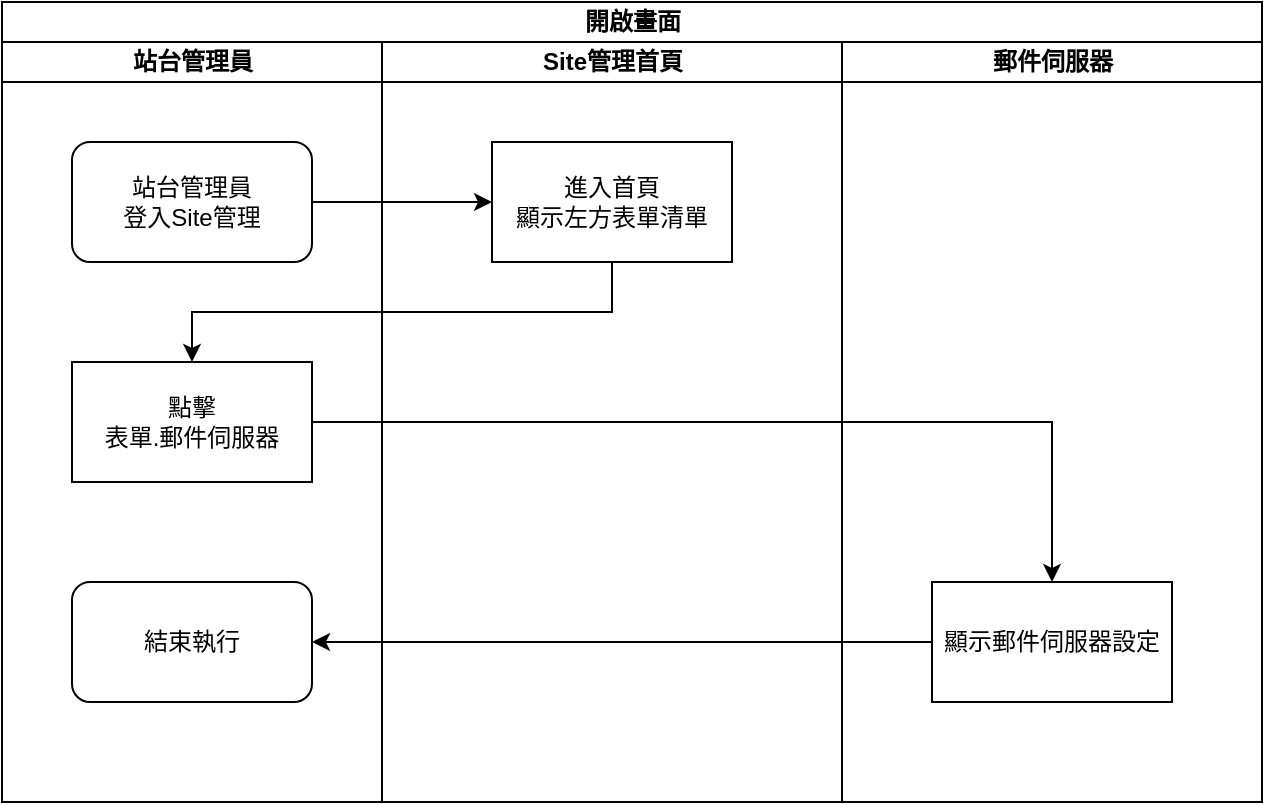 <mxfile version="13.6.2" type="device" pages="5"><diagram id="7B5c0XETurGjbBAHBFU7" name="開啟畫面"><mxGraphModel dx="1422" dy="822" grid="1" gridSize="10" guides="1" tooltips="1" connect="1" arrows="1" fold="1" page="1" pageScale="1" pageWidth="827" pageHeight="1169" math="0" shadow="0"><root><mxCell id="0"/><mxCell id="1" parent="0"/><mxCell id="QLeyah-CTJU0aICLXPgE-1" value="開啟畫面" style="swimlane;html=1;childLayout=stackLayout;resizeParent=1;resizeParentMax=0;startSize=20;" vertex="1" parent="1"><mxGeometry x="140" y="120" width="630" height="400" as="geometry"/></mxCell><mxCell id="QLeyah-CTJU0aICLXPgE-2" value="站台管理員" style="swimlane;html=1;startSize=20;" vertex="1" parent="QLeyah-CTJU0aICLXPgE-1"><mxGeometry y="20" width="190" height="380" as="geometry"/></mxCell><mxCell id="QLeyah-CTJU0aICLXPgE-5" value="站台管理員&lt;br&gt;登入Site管理" style="rounded=1;whiteSpace=wrap;html=1;" vertex="1" parent="QLeyah-CTJU0aICLXPgE-2"><mxGeometry x="35" y="50" width="120" height="60" as="geometry"/></mxCell><mxCell id="QLeyah-CTJU0aICLXPgE-7" value="點擊&lt;br&gt;表單.郵件伺服器" style="whiteSpace=wrap;html=1;rounded=0;" vertex="1" parent="QLeyah-CTJU0aICLXPgE-2"><mxGeometry x="35" y="160" width="120" height="60" as="geometry"/></mxCell><mxCell id="QLeyah-CTJU0aICLXPgE-13" value="結束執行" style="rounded=1;whiteSpace=wrap;html=1;" vertex="1" parent="QLeyah-CTJU0aICLXPgE-2"><mxGeometry x="35" y="270" width="120" height="60" as="geometry"/></mxCell><mxCell id="QLeyah-CTJU0aICLXPgE-3" value="Site管理首頁" style="swimlane;html=1;startSize=20;" vertex="1" parent="QLeyah-CTJU0aICLXPgE-1"><mxGeometry x="190" y="20" width="230" height="380" as="geometry"/></mxCell><mxCell id="QLeyah-CTJU0aICLXPgE-6" value="進入首頁&lt;br&gt;顯示左方表單清單" style="rounded=0;whiteSpace=wrap;html=1;" vertex="1" parent="QLeyah-CTJU0aICLXPgE-3"><mxGeometry x="55" y="50" width="120" height="60" as="geometry"/></mxCell><mxCell id="QLeyah-CTJU0aICLXPgE-4" value="郵件伺服器" style="swimlane;html=1;startSize=20;" vertex="1" parent="QLeyah-CTJU0aICLXPgE-1"><mxGeometry x="420" y="20" width="210" height="380" as="geometry"/></mxCell><mxCell id="QLeyah-CTJU0aICLXPgE-10" value="顯示郵件伺服器設定" style="rounded=0;whiteSpace=wrap;html=1;" vertex="1" parent="QLeyah-CTJU0aICLXPgE-4"><mxGeometry x="45" y="270" width="120" height="60" as="geometry"/></mxCell><mxCell id="QLeyah-CTJU0aICLXPgE-8" value="" style="edgeStyle=orthogonalEdgeStyle;rounded=0;orthogonalLoop=1;jettySize=auto;html=1;exitX=0.5;exitY=1;exitDx=0;exitDy=0;" edge="1" parent="QLeyah-CTJU0aICLXPgE-1" source="QLeyah-CTJU0aICLXPgE-6" target="QLeyah-CTJU0aICLXPgE-7"><mxGeometry relative="1" as="geometry"/></mxCell><mxCell id="QLeyah-CTJU0aICLXPgE-9" style="edgeStyle=orthogonalEdgeStyle;rounded=0;orthogonalLoop=1;jettySize=auto;html=1;" edge="1" parent="QLeyah-CTJU0aICLXPgE-1" source="QLeyah-CTJU0aICLXPgE-5" target="QLeyah-CTJU0aICLXPgE-6"><mxGeometry relative="1" as="geometry"/></mxCell><mxCell id="QLeyah-CTJU0aICLXPgE-11" style="edgeStyle=orthogonalEdgeStyle;rounded=0;orthogonalLoop=1;jettySize=auto;html=1;entryX=0.5;entryY=0;entryDx=0;entryDy=0;" edge="1" parent="QLeyah-CTJU0aICLXPgE-1" source="QLeyah-CTJU0aICLXPgE-7" target="QLeyah-CTJU0aICLXPgE-10"><mxGeometry relative="1" as="geometry"/></mxCell><mxCell id="QLeyah-CTJU0aICLXPgE-14" style="edgeStyle=orthogonalEdgeStyle;rounded=0;orthogonalLoop=1;jettySize=auto;html=1;" edge="1" parent="QLeyah-CTJU0aICLXPgE-1" source="QLeyah-CTJU0aICLXPgE-10" target="QLeyah-CTJU0aICLXPgE-13"><mxGeometry relative="1" as="geometry"/></mxCell></root></mxGraphModel></diagram><diagram id="2rqlbGzRPDYMuxBtsMF1" name="啟用SPA"><mxGraphModel dx="1422" dy="822" grid="1" gridSize="10" guides="1" tooltips="1" connect="1" arrows="1" fold="1" page="1" pageScale="1" pageWidth="827" pageHeight="1169" math="0" shadow="0"><root><mxCell id="mzI6-eRRYZs8ULC2ppcI-0"/><mxCell id="mzI6-eRRYZs8ULC2ppcI-1" parent="mzI6-eRRYZs8ULC2ppcI-0"/><mxCell id="lTVRpSHakgwE2TcLQTNl-0" value="啟用需要使用安全密碼驗證(SPA)登入" style="swimlane;html=1;childLayout=stackLayout;resizeParent=1;resizeParentMax=0;startSize=20;" vertex="1" parent="mzI6-eRRYZs8ULC2ppcI-1"><mxGeometry x="230" y="180" width="470" height="320" as="geometry"/></mxCell><mxCell id="lTVRpSHakgwE2TcLQTNl-1" value="站台管理員" style="swimlane;html=1;startSize=20;" vertex="1" parent="lTVRpSHakgwE2TcLQTNl-0"><mxGeometry y="20" width="230" height="300" as="geometry"/></mxCell><mxCell id="lTVRpSHakgwE2TcLQTNl-9" value="結束執行" style="rounded=1;whiteSpace=wrap;html=1;" vertex="1" parent="lTVRpSHakgwE2TcLQTNl-1"><mxGeometry x="55" y="190" width="120" height="60" as="geometry"/></mxCell><mxCell id="lTVRpSHakgwE2TcLQTNl-4" value="勾選欄位&lt;span style=&quot;font-weight: 700&quot;&gt;啟用需要使用安全密碼驗證(SPA)登入&lt;/span&gt;" style="rounded=1;whiteSpace=wrap;html=1;" vertex="1" parent="lTVRpSHakgwE2TcLQTNl-1"><mxGeometry x="55" y="50" width="120" height="60" as="geometry"/></mxCell><mxCell id="lTVRpSHakgwE2TcLQTNl-3" value="表單.郵件伺服器" style="swimlane;html=1;startSize=20;" vertex="1" parent="lTVRpSHakgwE2TcLQTNl-0"><mxGeometry x="230" y="20" width="240" height="300" as="geometry"/></mxCell><mxCell id="lTVRpSHakgwE2TcLQTNl-5" value="&lt;span&gt;欄位.&lt;/span&gt;&lt;span style=&quot;font-weight: 700&quot;&gt;需要使用安全密碼驗證(SPA)登入狀態改為啟用&lt;/span&gt;" style="rounded=0;whiteSpace=wrap;html=1;" vertex="1" parent="lTVRpSHakgwE2TcLQTNl-3"><mxGeometry x="60" y="50" width="120" height="60" as="geometry"/></mxCell><mxCell id="lTVRpSHakgwE2TcLQTNl-6" style="edgeStyle=orthogonalEdgeStyle;rounded=0;orthogonalLoop=1;jettySize=auto;html=1;" edge="1" parent="lTVRpSHakgwE2TcLQTNl-0" source="lTVRpSHakgwE2TcLQTNl-4" target="lTVRpSHakgwE2TcLQTNl-5"><mxGeometry relative="1" as="geometry"/></mxCell><mxCell id="lTVRpSHakgwE2TcLQTNl-10" style="edgeStyle=orthogonalEdgeStyle;rounded=0;orthogonalLoop=1;jettySize=auto;html=1;" edge="1" parent="mzI6-eRRYZs8ULC2ppcI-1" source="lTVRpSHakgwE2TcLQTNl-7" target="lTVRpSHakgwE2TcLQTNl-9"><mxGeometry relative="1" as="geometry"/></mxCell><mxCell id="lTVRpSHakgwE2TcLQTNl-7" value="欄位.使用TLSv1.2&lt;br&gt;致能後勾選" style="whiteSpace=wrap;html=1;rounded=0;" vertex="1" parent="mzI6-eRRYZs8ULC2ppcI-1"><mxGeometry x="520" y="390" width="120" height="60" as="geometry"/></mxCell><mxCell id="lTVRpSHakgwE2TcLQTNl-8" value="" style="edgeStyle=orthogonalEdgeStyle;rounded=0;orthogonalLoop=1;jettySize=auto;html=1;" edge="1" parent="mzI6-eRRYZs8ULC2ppcI-1" source="lTVRpSHakgwE2TcLQTNl-5" target="lTVRpSHakgwE2TcLQTNl-7"><mxGeometry relative="1" as="geometry"/></mxCell></root></mxGraphModel></diagram><diagram id="xFjz6C0rw9ck0i2OtQ-u" name="停用SPA"><mxGraphModel dx="1422" dy="822" grid="1" gridSize="10" guides="1" tooltips="1" connect="1" arrows="1" fold="1" page="1" pageScale="1" pageWidth="827" pageHeight="1169" math="0" shadow="0"><root><mxCell id="rd1iN5vY2tYkXdzaD6rY-0"/><mxCell id="rd1iN5vY2tYkXdzaD6rY-1" parent="rd1iN5vY2tYkXdzaD6rY-0"/><mxCell id="hdz0aw4n9u_H4Zwjt8F1-0" value="停用需要使用安全密碼驗證(SPA)登入" style="swimlane;html=1;childLayout=stackLayout;resizeParent=1;resizeParentMax=0;startSize=20;" vertex="1" parent="rd1iN5vY2tYkXdzaD6rY-1"><mxGeometry x="230" y="180" width="470" height="320" as="geometry"/></mxCell><mxCell id="hdz0aw4n9u_H4Zwjt8F1-1" value="站台管理員" style="swimlane;html=1;startSize=20;" vertex="1" parent="hdz0aw4n9u_H4Zwjt8F1-0"><mxGeometry y="20" width="230" height="300" as="geometry"/></mxCell><mxCell id="hdz0aw4n9u_H4Zwjt8F1-2" value="結束執行" style="rounded=1;whiteSpace=wrap;html=1;" vertex="1" parent="hdz0aw4n9u_H4Zwjt8F1-1"><mxGeometry x="55" y="190" width="120" height="60" as="geometry"/></mxCell><mxCell id="hdz0aw4n9u_H4Zwjt8F1-3" value="取消勾選欄位&lt;span style=&quot;font-weight: 700&quot;&gt;啟用需要使用安全密碼驗證(SPA)登入&lt;/span&gt;" style="rounded=1;whiteSpace=wrap;html=1;" vertex="1" parent="hdz0aw4n9u_H4Zwjt8F1-1"><mxGeometry x="55" y="50" width="120" height="60" as="geometry"/></mxCell><mxCell id="hdz0aw4n9u_H4Zwjt8F1-4" value="表單.郵件伺服器" style="swimlane;html=1;startSize=20;" vertex="1" parent="hdz0aw4n9u_H4Zwjt8F1-0"><mxGeometry x="230" y="20" width="240" height="300" as="geometry"/></mxCell><mxCell id="hdz0aw4n9u_H4Zwjt8F1-5" value="&lt;span&gt;欄位.&lt;/span&gt;&lt;span style=&quot;font-weight: 700&quot;&gt;需要使用安全密碼驗證(SPA)登入狀態改為停用&lt;/span&gt;" style="rounded=0;whiteSpace=wrap;html=1;" vertex="1" parent="hdz0aw4n9u_H4Zwjt8F1-4"><mxGeometry x="60" y="50" width="120" height="60" as="geometry"/></mxCell><mxCell id="hdz0aw4n9u_H4Zwjt8F1-6" style="edgeStyle=orthogonalEdgeStyle;rounded=0;orthogonalLoop=1;jettySize=auto;html=1;" edge="1" parent="hdz0aw4n9u_H4Zwjt8F1-0" source="hdz0aw4n9u_H4Zwjt8F1-3" target="hdz0aw4n9u_H4Zwjt8F1-5"><mxGeometry relative="1" as="geometry"/></mxCell><mxCell id="hdz0aw4n9u_H4Zwjt8F1-7" style="edgeStyle=orthogonalEdgeStyle;rounded=0;orthogonalLoop=1;jettySize=auto;html=1;" edge="1" parent="rd1iN5vY2tYkXdzaD6rY-1" source="hdz0aw4n9u_H4Zwjt8F1-8" target="hdz0aw4n9u_H4Zwjt8F1-2"><mxGeometry relative="1" as="geometry"/></mxCell><mxCell id="hdz0aw4n9u_H4Zwjt8F1-8" value="欄位.使用TLSv1.2&lt;br&gt;取消勾選後除能" style="whiteSpace=wrap;html=1;rounded=0;" vertex="1" parent="rd1iN5vY2tYkXdzaD6rY-1"><mxGeometry x="520" y="390" width="120" height="60" as="geometry"/></mxCell><mxCell id="hdz0aw4n9u_H4Zwjt8F1-9" value="" style="edgeStyle=orthogonalEdgeStyle;rounded=0;orthogonalLoop=1;jettySize=auto;html=1;" edge="1" parent="rd1iN5vY2tYkXdzaD6rY-1" source="hdz0aw4n9u_H4Zwjt8F1-5" target="hdz0aw4n9u_H4Zwjt8F1-8"><mxGeometry relative="1" as="geometry"/></mxCell></root></mxGraphModel></diagram><diagram id="gt9Whmw4nRES5yDLN9zN" name="點擊按鈕.儲存"><mxGraphModel dx="1422" dy="822" grid="1" gridSize="10" guides="1" tooltips="1" connect="1" arrows="1" fold="1" page="1" pageScale="1" pageWidth="827" pageHeight="1169" math="0" shadow="0"><root><mxCell id="qSU6pFm1N71_VR664goq-0"/><mxCell id="qSU6pFm1N71_VR664goq-1" parent="qSU6pFm1N71_VR664goq-0"/><mxCell id="CVwPb9lRcfoQyvtw5MBP-0" value="點擊按鈕.儲存" style="swimlane;html=1;childLayout=stackLayout;resizeParent=1;resizeParentMax=0;startSize=20;" vertex="1" parent="qSU6pFm1N71_VR664goq-1"><mxGeometry x="230" y="180" width="670" height="1430" as="geometry"/></mxCell><mxCell id="CVwPb9lRcfoQyvtw5MBP-1" value="站台管理員" style="swimlane;html=1;startSize=20;" vertex="1" parent="CVwPb9lRcfoQyvtw5MBP-0"><mxGeometry y="20" width="230" height="1410" as="geometry"/></mxCell><mxCell id="YuS2f4uXceQcRLt6ndIs-37" value="關閉表單" style="rounded=1;whiteSpace=wrap;html=1;" vertex="1" parent="CVwPb9lRcfoQyvtw5MBP-1"><mxGeometry x="50" y="1280" width="120" height="60" as="geometry"/></mxCell><mxCell id="CVwPb9lRcfoQyvtw5MBP-3" value="點擊按鈕.儲存" style="rounded=1;whiteSpace=wrap;html=1;" vertex="1" parent="CVwPb9lRcfoQyvtw5MBP-1"><mxGeometry x="55" y="50" width="120" height="60" as="geometry"/></mxCell><mxCell id="CVwPb9lRcfoQyvtw5MBP-4" value="表單.郵件伺服器" style="swimlane;html=1;startSize=20;" vertex="1" parent="CVwPb9lRcfoQyvtw5MBP-0"><mxGeometry x="230" y="20" width="440" height="1410" as="geometry"/></mxCell><mxCell id="YuS2f4uXceQcRLt6ndIs-46" value="Yes" style="text;html=1;strokeColor=none;fillColor=none;align=center;verticalAlign=middle;whiteSpace=wrap;rounded=0;" vertex="1" parent="CVwPb9lRcfoQyvtw5MBP-4"><mxGeometry x="65" y="490" width="40" height="20" as="geometry"/></mxCell><mxCell id="YuS2f4uXceQcRLt6ndIs-51" value="No" style="text;html=1;strokeColor=none;fillColor=none;align=center;verticalAlign=middle;whiteSpace=wrap;rounded=0;" vertex="1" parent="CVwPb9lRcfoQyvtw5MBP-4"><mxGeometry x="120" y="1040" width="40" height="20" as="geometry"/></mxCell><mxCell id="YuS2f4uXceQcRLt6ndIs-53" value="No" style="text;html=1;strokeColor=none;fillColor=none;align=center;verticalAlign=middle;whiteSpace=wrap;rounded=0;" vertex="1" parent="CVwPb9lRcfoQyvtw5MBP-4"><mxGeometry x="120" y="730" width="40" height="20" as="geometry"/></mxCell><mxCell id="YuS2f4uXceQcRLt6ndIs-56" value="No" style="text;html=1;strokeColor=none;fillColor=none;align=center;verticalAlign=middle;whiteSpace=wrap;rounded=0;" vertex="1" parent="CVwPb9lRcfoQyvtw5MBP-4"><mxGeometry x="120" y="270" width="40" height="20" as="geometry"/></mxCell><mxCell id="YuS2f4uXceQcRLt6ndIs-55" value="No" style="text;html=1;strokeColor=none;fillColor=none;align=center;verticalAlign=middle;whiteSpace=wrap;rounded=0;" vertex="1" parent="CVwPb9lRcfoQyvtw5MBP-4"><mxGeometry x="120" y="410" width="40" height="20" as="geometry"/></mxCell><mxCell id="YuS2f4uXceQcRLt6ndIs-54" value="No" style="text;html=1;strokeColor=none;fillColor=none;align=center;verticalAlign=middle;whiteSpace=wrap;rounded=0;" vertex="1" parent="CVwPb9lRcfoQyvtw5MBP-4"><mxGeometry x="120" y="560" width="40" height="20" as="geometry"/></mxCell><mxCell id="YuS2f4uXceQcRLt6ndIs-52" value="No" style="text;html=1;strokeColor=none;fillColor=none;align=center;verticalAlign=middle;whiteSpace=wrap;rounded=0;" vertex="1" parent="CVwPb9lRcfoQyvtw5MBP-4"><mxGeometry x="120" y="890" width="40" height="20" as="geometry"/></mxCell><mxCell id="YuS2f4uXceQcRLt6ndIs-50" value="No" style="text;html=1;strokeColor=none;fillColor=none;align=center;verticalAlign=middle;whiteSpace=wrap;rounded=0;" vertex="1" parent="CVwPb9lRcfoQyvtw5MBP-4"><mxGeometry x="120" y="1200" width="40" height="20" as="geometry"/></mxCell><mxCell id="YuS2f4uXceQcRLt6ndIs-23" value="電子郵件&lt;br&gt;信箱=空白" style="rhombus;whiteSpace=wrap;html=1;rounded=0;" vertex="1" parent="CVwPb9lRcfoQyvtw5MBP-4"><mxGeometry x="105" y="940" width="110" height="100" as="geometry"/></mxCell><mxCell id="YuS2f4uXceQcRLt6ndIs-14" value="登入使用者&lt;br&gt;帳號=空白" style="rhombus;whiteSpace=wrap;html=1;rounded=0;" vertex="1" parent="CVwPb9lRcfoQyvtw5MBP-4"><mxGeometry x="105" y="630" width="110" height="100" as="geometry"/></mxCell><mxCell id="YuS2f4uXceQcRLt6ndIs-32" style="edgeStyle=orthogonalEdgeStyle;rounded=0;orthogonalLoop=1;jettySize=auto;html=1;entryX=0;entryY=0.5;entryDx=0;entryDy=0;exitX=0;exitY=0.5;exitDx=0;exitDy=0;" edge="1" parent="CVwPb9lRcfoQyvtw5MBP-4" source="YuS2f4uXceQcRLt6ndIs-9" target="YuS2f4uXceQcRLt6ndIs-28"><mxGeometry relative="1" as="geometry"><Array as="points"><mxPoint x="50" y="520"/><mxPoint x="50" y="1150"/></Array></mxGeometry></mxCell><mxCell id="YuS2f4uXceQcRLt6ndIs-9" value="匿名發送郵件&lt;br&gt;有勾選" style="rhombus;whiteSpace=wrap;html=1;rounded=0;" vertex="1" parent="CVwPb9lRcfoQyvtw5MBP-4"><mxGeometry x="105" y="470" width="110" height="100" as="geometry"/></mxCell><mxCell id="YuS2f4uXceQcRLt6ndIs-10" style="edgeStyle=orthogonalEdgeStyle;rounded=0;orthogonalLoop=1;jettySize=auto;html=1;" edge="1" parent="CVwPb9lRcfoQyvtw5MBP-4" source="YuS2f4uXceQcRLt6ndIs-4" target="YuS2f4uXceQcRLt6ndIs-9"><mxGeometry relative="1" as="geometry"/></mxCell><mxCell id="YuS2f4uXceQcRLt6ndIs-4" value="連接埠=空白" style="rhombus;whiteSpace=wrap;html=1;rounded=0;" vertex="1" parent="CVwPb9lRcfoQyvtw5MBP-4"><mxGeometry x="105" y="320" width="110" height="100" as="geometry"/></mxCell><mxCell id="CVwPb9lRcfoQyvtw5MBP-5" value="進行欄位資訊檢控" style="rounded=0;whiteSpace=wrap;html=1;" vertex="1" parent="CVwPb9lRcfoQyvtw5MBP-4"><mxGeometry x="100" y="50" width="120" height="60" as="geometry"/></mxCell><mxCell id="YuS2f4uXceQcRLt6ndIs-1" value="" style="edgeStyle=orthogonalEdgeStyle;rounded=0;orthogonalLoop=1;jettySize=auto;html=1;" edge="1" parent="CVwPb9lRcfoQyvtw5MBP-4" source="CVwPb9lRcfoQyvtw5MBP-5" target="YuS2f4uXceQcRLt6ndIs-0"><mxGeometry relative="1" as="geometry"/></mxCell><mxCell id="YuS2f4uXceQcRLt6ndIs-5" style="edgeStyle=orthogonalEdgeStyle;rounded=0;orthogonalLoop=1;jettySize=auto;html=1;" edge="1" parent="CVwPb9lRcfoQyvtw5MBP-4" source="YuS2f4uXceQcRLt6ndIs-0" target="YuS2f4uXceQcRLt6ndIs-4"><mxGeometry relative="1" as="geometry"/></mxCell><mxCell id="YuS2f4uXceQcRLt6ndIs-0" value="外寄郵件&lt;br&gt;伺服器=空白" style="rhombus;whiteSpace=wrap;html=1;rounded=0;" vertex="1" parent="CVwPb9lRcfoQyvtw5MBP-4"><mxGeometry x="105" y="180" width="110" height="100" as="geometry"/></mxCell><mxCell id="YuS2f4uXceQcRLt6ndIs-15" value="" style="edgeStyle=orthogonalEdgeStyle;rounded=0;orthogonalLoop=1;jettySize=auto;html=1;" edge="1" parent="CVwPb9lRcfoQyvtw5MBP-4" source="YuS2f4uXceQcRLt6ndIs-9" target="YuS2f4uXceQcRLt6ndIs-14"><mxGeometry relative="1" as="geometry"/></mxCell><mxCell id="YuS2f4uXceQcRLt6ndIs-19" value="" style="edgeStyle=orthogonalEdgeStyle;rounded=0;orthogonalLoop=1;jettySize=auto;html=1;" edge="1" parent="CVwPb9lRcfoQyvtw5MBP-4" source="YuS2f4uXceQcRLt6ndIs-14" target="YuS2f4uXceQcRLt6ndIs-18"><mxGeometry relative="1" as="geometry"/></mxCell><mxCell id="YuS2f4uXceQcRLt6ndIs-18" value="登入密碼&lt;br&gt;帳號=空白" style="rhombus;whiteSpace=wrap;html=1;rounded=0;" vertex="1" parent="CVwPb9lRcfoQyvtw5MBP-4"><mxGeometry x="105" y="790" width="110" height="100" as="geometry"/></mxCell><mxCell id="YuS2f4uXceQcRLt6ndIs-24" value="" style="edgeStyle=orthogonalEdgeStyle;rounded=0;orthogonalLoop=1;jettySize=auto;html=1;" edge="1" parent="CVwPb9lRcfoQyvtw5MBP-4" source="YuS2f4uXceQcRLt6ndIs-18" target="YuS2f4uXceQcRLt6ndIs-23"><mxGeometry relative="1" as="geometry"/></mxCell><mxCell id="YuS2f4uXceQcRLt6ndIs-29" value="" style="edgeStyle=orthogonalEdgeStyle;rounded=0;orthogonalLoop=1;jettySize=auto;html=1;" edge="1" parent="CVwPb9lRcfoQyvtw5MBP-4" source="YuS2f4uXceQcRLt6ndIs-23" target="YuS2f4uXceQcRLt6ndIs-28"><mxGeometry relative="1" as="geometry"/></mxCell><mxCell id="YuS2f4uXceQcRLt6ndIs-28" value="有錯誤訊息" style="rhombus;whiteSpace=wrap;html=1;rounded=0;" vertex="1" parent="CVwPb9lRcfoQyvtw5MBP-4"><mxGeometry x="105" y="1100" width="110" height="100" as="geometry"/></mxCell><mxCell id="YuS2f4uXceQcRLt6ndIs-34" value="" style="edgeStyle=orthogonalEdgeStyle;rounded=0;orthogonalLoop=1;jettySize=auto;html=1;" edge="1" parent="CVwPb9lRcfoQyvtw5MBP-4" source="YuS2f4uXceQcRLt6ndIs-28" target="YuS2f4uXceQcRLt6ndIs-33"><mxGeometry relative="1" as="geometry"/></mxCell><mxCell id="YuS2f4uXceQcRLt6ndIs-35" value="&lt;span&gt;儲存郵件伺服器設定&lt;/span&gt;" style="whiteSpace=wrap;html=1;rounded=0;" vertex="1" parent="CVwPb9lRcfoQyvtw5MBP-4"><mxGeometry x="100" y="1280" width="120" height="60" as="geometry"/></mxCell><mxCell id="YuS2f4uXceQcRLt6ndIs-36" value="" style="edgeStyle=orthogonalEdgeStyle;rounded=0;orthogonalLoop=1;jettySize=auto;html=1;" edge="1" parent="CVwPb9lRcfoQyvtw5MBP-4" source="YuS2f4uXceQcRLt6ndIs-28" target="YuS2f4uXceQcRLt6ndIs-35"><mxGeometry relative="1" as="geometry"/></mxCell><mxCell id="YuS2f4uXceQcRLt6ndIs-43" value="Yes" style="text;html=1;strokeColor=none;fillColor=none;align=center;verticalAlign=middle;whiteSpace=wrap;rounded=0;" vertex="1" parent="CVwPb9lRcfoQyvtw5MBP-4"><mxGeometry x="210" y="969" width="40" height="20" as="geometry"/></mxCell><mxCell id="YuS2f4uXceQcRLt6ndIs-45" value="Yes" style="text;html=1;strokeColor=none;fillColor=none;align=center;verticalAlign=middle;whiteSpace=wrap;rounded=0;" vertex="1" parent="CVwPb9lRcfoQyvtw5MBP-4"><mxGeometry x="210" y="660" width="40" height="20" as="geometry"/></mxCell><mxCell id="YuS2f4uXceQcRLt6ndIs-47" value="Yes" style="text;html=1;strokeColor=none;fillColor=none;align=center;verticalAlign=middle;whiteSpace=wrap;rounded=0;" vertex="1" parent="CVwPb9lRcfoQyvtw5MBP-4"><mxGeometry x="210" y="350" width="40" height="20" as="geometry"/></mxCell><mxCell id="YuS2f4uXceQcRLt6ndIs-48" value="Yes" style="text;html=1;strokeColor=none;fillColor=none;align=center;verticalAlign=middle;whiteSpace=wrap;rounded=0;" vertex="1" parent="CVwPb9lRcfoQyvtw5MBP-4"><mxGeometry x="210" y="210" width="40" height="20" as="geometry"/></mxCell><mxCell id="YuS2f4uXceQcRLt6ndIs-44" value="Yes" style="text;html=1;strokeColor=none;fillColor=none;align=center;verticalAlign=middle;whiteSpace=wrap;rounded=0;" vertex="1" parent="CVwPb9lRcfoQyvtw5MBP-4"><mxGeometry x="210" y="820" width="40" height="20" as="geometry"/></mxCell><mxCell id="YuS2f4uXceQcRLt6ndIs-42" value="Yes" style="text;html=1;strokeColor=none;fillColor=none;align=center;verticalAlign=middle;whiteSpace=wrap;rounded=0;" vertex="1" parent="CVwPb9lRcfoQyvtw5MBP-4"><mxGeometry x="210" y="1130" width="40" height="20" as="geometry"/></mxCell><mxCell id="YuS2f4uXceQcRLt6ndIs-33" value="顯示錯誤訊息" style="whiteSpace=wrap;html=1;rounded=0;" vertex="1" parent="CVwPb9lRcfoQyvtw5MBP-4"><mxGeometry x="280" y="1280" width="120" height="60" as="geometry"/></mxCell><mxCell id="CVwPb9lRcfoQyvtw5MBP-6" style="edgeStyle=orthogonalEdgeStyle;rounded=0;orthogonalLoop=1;jettySize=auto;html=1;" edge="1" parent="CVwPb9lRcfoQyvtw5MBP-0" source="CVwPb9lRcfoQyvtw5MBP-3" target="CVwPb9lRcfoQyvtw5MBP-5"><mxGeometry relative="1" as="geometry"/></mxCell><mxCell id="YuS2f4uXceQcRLt6ndIs-38" style="edgeStyle=orthogonalEdgeStyle;rounded=0;orthogonalLoop=1;jettySize=auto;html=1;" edge="1" parent="CVwPb9lRcfoQyvtw5MBP-0" source="YuS2f4uXceQcRLt6ndIs-35" target="YuS2f4uXceQcRLt6ndIs-37"><mxGeometry relative="1" as="geometry"/></mxCell><mxCell id="YuS2f4uXceQcRLt6ndIs-6" style="edgeStyle=orthogonalEdgeStyle;rounded=0;orthogonalLoop=1;jettySize=auto;html=1;exitX=0.5;exitY=1;exitDx=0;exitDy=0;" edge="1" parent="qSU6pFm1N71_VR664goq-1" source="YuS2f4uXceQcRLt6ndIs-2" target="YuS2f4uXceQcRLt6ndIs-4"><mxGeometry relative="1" as="geometry"/></mxCell><mxCell id="YuS2f4uXceQcRLt6ndIs-2" value="增加錯誤訊息:外寄郵件伺服器不允為空" style="whiteSpace=wrap;html=1;rounded=0;" vertex="1" parent="qSU6pFm1N71_VR664goq-1"><mxGeometry x="750" y="400" width="120" height="60" as="geometry"/></mxCell><mxCell id="YuS2f4uXceQcRLt6ndIs-3" value="" style="edgeStyle=orthogonalEdgeStyle;rounded=0;orthogonalLoop=1;jettySize=auto;html=1;" edge="1" parent="qSU6pFm1N71_VR664goq-1" source="YuS2f4uXceQcRLt6ndIs-0" target="YuS2f4uXceQcRLt6ndIs-2"><mxGeometry relative="1" as="geometry"/></mxCell><mxCell id="YuS2f4uXceQcRLt6ndIs-11" style="edgeStyle=orthogonalEdgeStyle;rounded=0;orthogonalLoop=1;jettySize=auto;html=1;exitX=0.5;exitY=1;exitDx=0;exitDy=0;" edge="1" parent="qSU6pFm1N71_VR664goq-1" source="YuS2f4uXceQcRLt6ndIs-7" target="YuS2f4uXceQcRLt6ndIs-9"><mxGeometry relative="1" as="geometry"/></mxCell><mxCell id="YuS2f4uXceQcRLt6ndIs-7" value="&lt;span&gt;增加錯誤訊息:&lt;/span&gt;連接埠&lt;span&gt;不允為空&lt;/span&gt;" style="whiteSpace=wrap;html=1;rounded=0;" vertex="1" parent="qSU6pFm1N71_VR664goq-1"><mxGeometry x="750" y="540" width="120" height="60" as="geometry"/></mxCell><mxCell id="YuS2f4uXceQcRLt6ndIs-8" value="" style="edgeStyle=orthogonalEdgeStyle;rounded=0;orthogonalLoop=1;jettySize=auto;html=1;" edge="1" parent="qSU6pFm1N71_VR664goq-1" source="YuS2f4uXceQcRLt6ndIs-4" target="YuS2f4uXceQcRLt6ndIs-7"><mxGeometry relative="1" as="geometry"/></mxCell><mxCell id="YuS2f4uXceQcRLt6ndIs-22" style="edgeStyle=orthogonalEdgeStyle;rounded=0;orthogonalLoop=1;jettySize=auto;html=1;exitX=0.5;exitY=1;exitDx=0;exitDy=0;" edge="1" parent="qSU6pFm1N71_VR664goq-1" source="YuS2f4uXceQcRLt6ndIs-16" target="YuS2f4uXceQcRLt6ndIs-18"><mxGeometry relative="1" as="geometry"/></mxCell><mxCell id="YuS2f4uXceQcRLt6ndIs-16" value="&lt;span&gt;增加錯誤訊息:&lt;/span&gt;&lt;span&gt;登入使用者帳號&lt;/span&gt;&lt;span&gt;不允為空&lt;/span&gt;" style="whiteSpace=wrap;html=1;rounded=0;" vertex="1" parent="qSU6pFm1N71_VR664goq-1"><mxGeometry x="750" y="850" width="120" height="60" as="geometry"/></mxCell><mxCell id="YuS2f4uXceQcRLt6ndIs-17" value="" style="edgeStyle=orthogonalEdgeStyle;rounded=0;orthogonalLoop=1;jettySize=auto;html=1;" edge="1" parent="qSU6pFm1N71_VR664goq-1" source="YuS2f4uXceQcRLt6ndIs-14" target="YuS2f4uXceQcRLt6ndIs-16"><mxGeometry relative="1" as="geometry"/></mxCell><mxCell id="YuS2f4uXceQcRLt6ndIs-27" style="edgeStyle=orthogonalEdgeStyle;rounded=0;orthogonalLoop=1;jettySize=auto;html=1;exitX=0.5;exitY=1;exitDx=0;exitDy=0;" edge="1" parent="qSU6pFm1N71_VR664goq-1" source="YuS2f4uXceQcRLt6ndIs-20" target="YuS2f4uXceQcRLt6ndIs-23"><mxGeometry relative="1" as="geometry"/></mxCell><mxCell id="YuS2f4uXceQcRLt6ndIs-20" value="&lt;span&gt;增加錯誤訊息:&lt;/span&gt;&lt;span&gt;登入密碼&lt;/span&gt;&lt;span&gt;不允為空&lt;/span&gt;" style="whiteSpace=wrap;html=1;rounded=0;" vertex="1" parent="qSU6pFm1N71_VR664goq-1"><mxGeometry x="750" y="1010" width="120" height="60" as="geometry"/></mxCell><mxCell id="YuS2f4uXceQcRLt6ndIs-21" value="" style="edgeStyle=orthogonalEdgeStyle;rounded=0;orthogonalLoop=1;jettySize=auto;html=1;" edge="1" parent="qSU6pFm1N71_VR664goq-1" source="YuS2f4uXceQcRLt6ndIs-18" target="YuS2f4uXceQcRLt6ndIs-20"><mxGeometry relative="1" as="geometry"/></mxCell><mxCell id="YuS2f4uXceQcRLt6ndIs-31" style="edgeStyle=orthogonalEdgeStyle;rounded=0;orthogonalLoop=1;jettySize=auto;html=1;exitX=0.5;exitY=1;exitDx=0;exitDy=0;" edge="1" parent="qSU6pFm1N71_VR664goq-1" source="YuS2f4uXceQcRLt6ndIs-25" target="YuS2f4uXceQcRLt6ndIs-28"><mxGeometry relative="1" as="geometry"/></mxCell><mxCell id="YuS2f4uXceQcRLt6ndIs-25" value="&lt;span&gt;增加錯誤訊息:&lt;/span&gt;&lt;span&gt;電子郵件信箱&lt;/span&gt;&lt;span&gt;不允為空&lt;/span&gt;" style="whiteSpace=wrap;html=1;rounded=0;" vertex="1" parent="qSU6pFm1N71_VR664goq-1"><mxGeometry x="750" y="1160" width="120" height="60" as="geometry"/></mxCell><mxCell id="YuS2f4uXceQcRLt6ndIs-26" value="" style="edgeStyle=orthogonalEdgeStyle;rounded=0;orthogonalLoop=1;jettySize=auto;html=1;" edge="1" parent="qSU6pFm1N71_VR664goq-1" source="YuS2f4uXceQcRLt6ndIs-23" target="YuS2f4uXceQcRLt6ndIs-25"><mxGeometry relative="1" as="geometry"/></mxCell></root></mxGraphModel></diagram><diagram id="k-7oRbmyEo2iQQNlYEKJ" name="點擊按鈕.放棄"><mxGraphModel dx="1422" dy="822" grid="1" gridSize="10" guides="1" tooltips="1" connect="1" arrows="1" fold="1" page="1" pageScale="1" pageWidth="827" pageHeight="1169" math="0" shadow="0"><root><mxCell id="-GVxxYGV0cDM0poiS_mE-0"/><mxCell id="-GVxxYGV0cDM0poiS_mE-1" parent="-GVxxYGV0cDM0poiS_mE-0"/><mxCell id="CQ-Cugy1n0JNcVFMJCkh-0" value="點擊按鈕.放棄" style="swimlane;html=1;childLayout=stackLayout;resizeParent=1;resizeParentMax=0;startSize=20;" vertex="1" parent="-GVxxYGV0cDM0poiS_mE-1"><mxGeometry x="230" y="180" width="470" height="320" as="geometry"/></mxCell><mxCell id="CQ-Cugy1n0JNcVFMJCkh-1" value="站台管理員" style="swimlane;html=1;startSize=20;" vertex="1" parent="CQ-Cugy1n0JNcVFMJCkh-0"><mxGeometry y="20" width="230" height="300" as="geometry"/></mxCell><mxCell id="CQ-Cugy1n0JNcVFMJCkh-2" value="結束執行" style="rounded=1;whiteSpace=wrap;html=1;" vertex="1" parent="CQ-Cugy1n0JNcVFMJCkh-1"><mxGeometry x="55" y="190" width="120" height="60" as="geometry"/></mxCell><mxCell id="CQ-Cugy1n0JNcVFMJCkh-3" value="點擊按鈕.放棄" style="rounded=1;whiteSpace=wrap;html=1;" vertex="1" parent="CQ-Cugy1n0JNcVFMJCkh-1"><mxGeometry x="55" y="50" width="120" height="60" as="geometry"/></mxCell><mxCell id="CQ-Cugy1n0JNcVFMJCkh-4" value="表單.郵件伺服器" style="swimlane;html=1;startSize=20;" vertex="1" parent="CQ-Cugy1n0JNcVFMJCkh-0"><mxGeometry x="230" y="20" width="240" height="300" as="geometry"/></mxCell><mxCell id="CQ-Cugy1n0JNcVFMJCkh-5" value="關閉表單" style="rounded=0;whiteSpace=wrap;html=1;" vertex="1" parent="CQ-Cugy1n0JNcVFMJCkh-4"><mxGeometry x="60" y="50" width="120" height="60" as="geometry"/></mxCell><mxCell id="CQ-Cugy1n0JNcVFMJCkh-6" style="edgeStyle=orthogonalEdgeStyle;rounded=0;orthogonalLoop=1;jettySize=auto;html=1;" edge="1" parent="CQ-Cugy1n0JNcVFMJCkh-0" source="CQ-Cugy1n0JNcVFMJCkh-3" target="CQ-Cugy1n0JNcVFMJCkh-5"><mxGeometry relative="1" as="geometry"/></mxCell><mxCell id="CVDSJ9C4AvXZABPqq8Td-0" style="edgeStyle=orthogonalEdgeStyle;rounded=0;orthogonalLoop=1;jettySize=auto;html=1;entryX=1;entryY=0.5;entryDx=0;entryDy=0;exitX=0.5;exitY=1;exitDx=0;exitDy=0;" edge="1" parent="CQ-Cugy1n0JNcVFMJCkh-0" source="CQ-Cugy1n0JNcVFMJCkh-5" target="CQ-Cugy1n0JNcVFMJCkh-2"><mxGeometry relative="1" as="geometry"/></mxCell></root></mxGraphModel></diagram></mxfile>